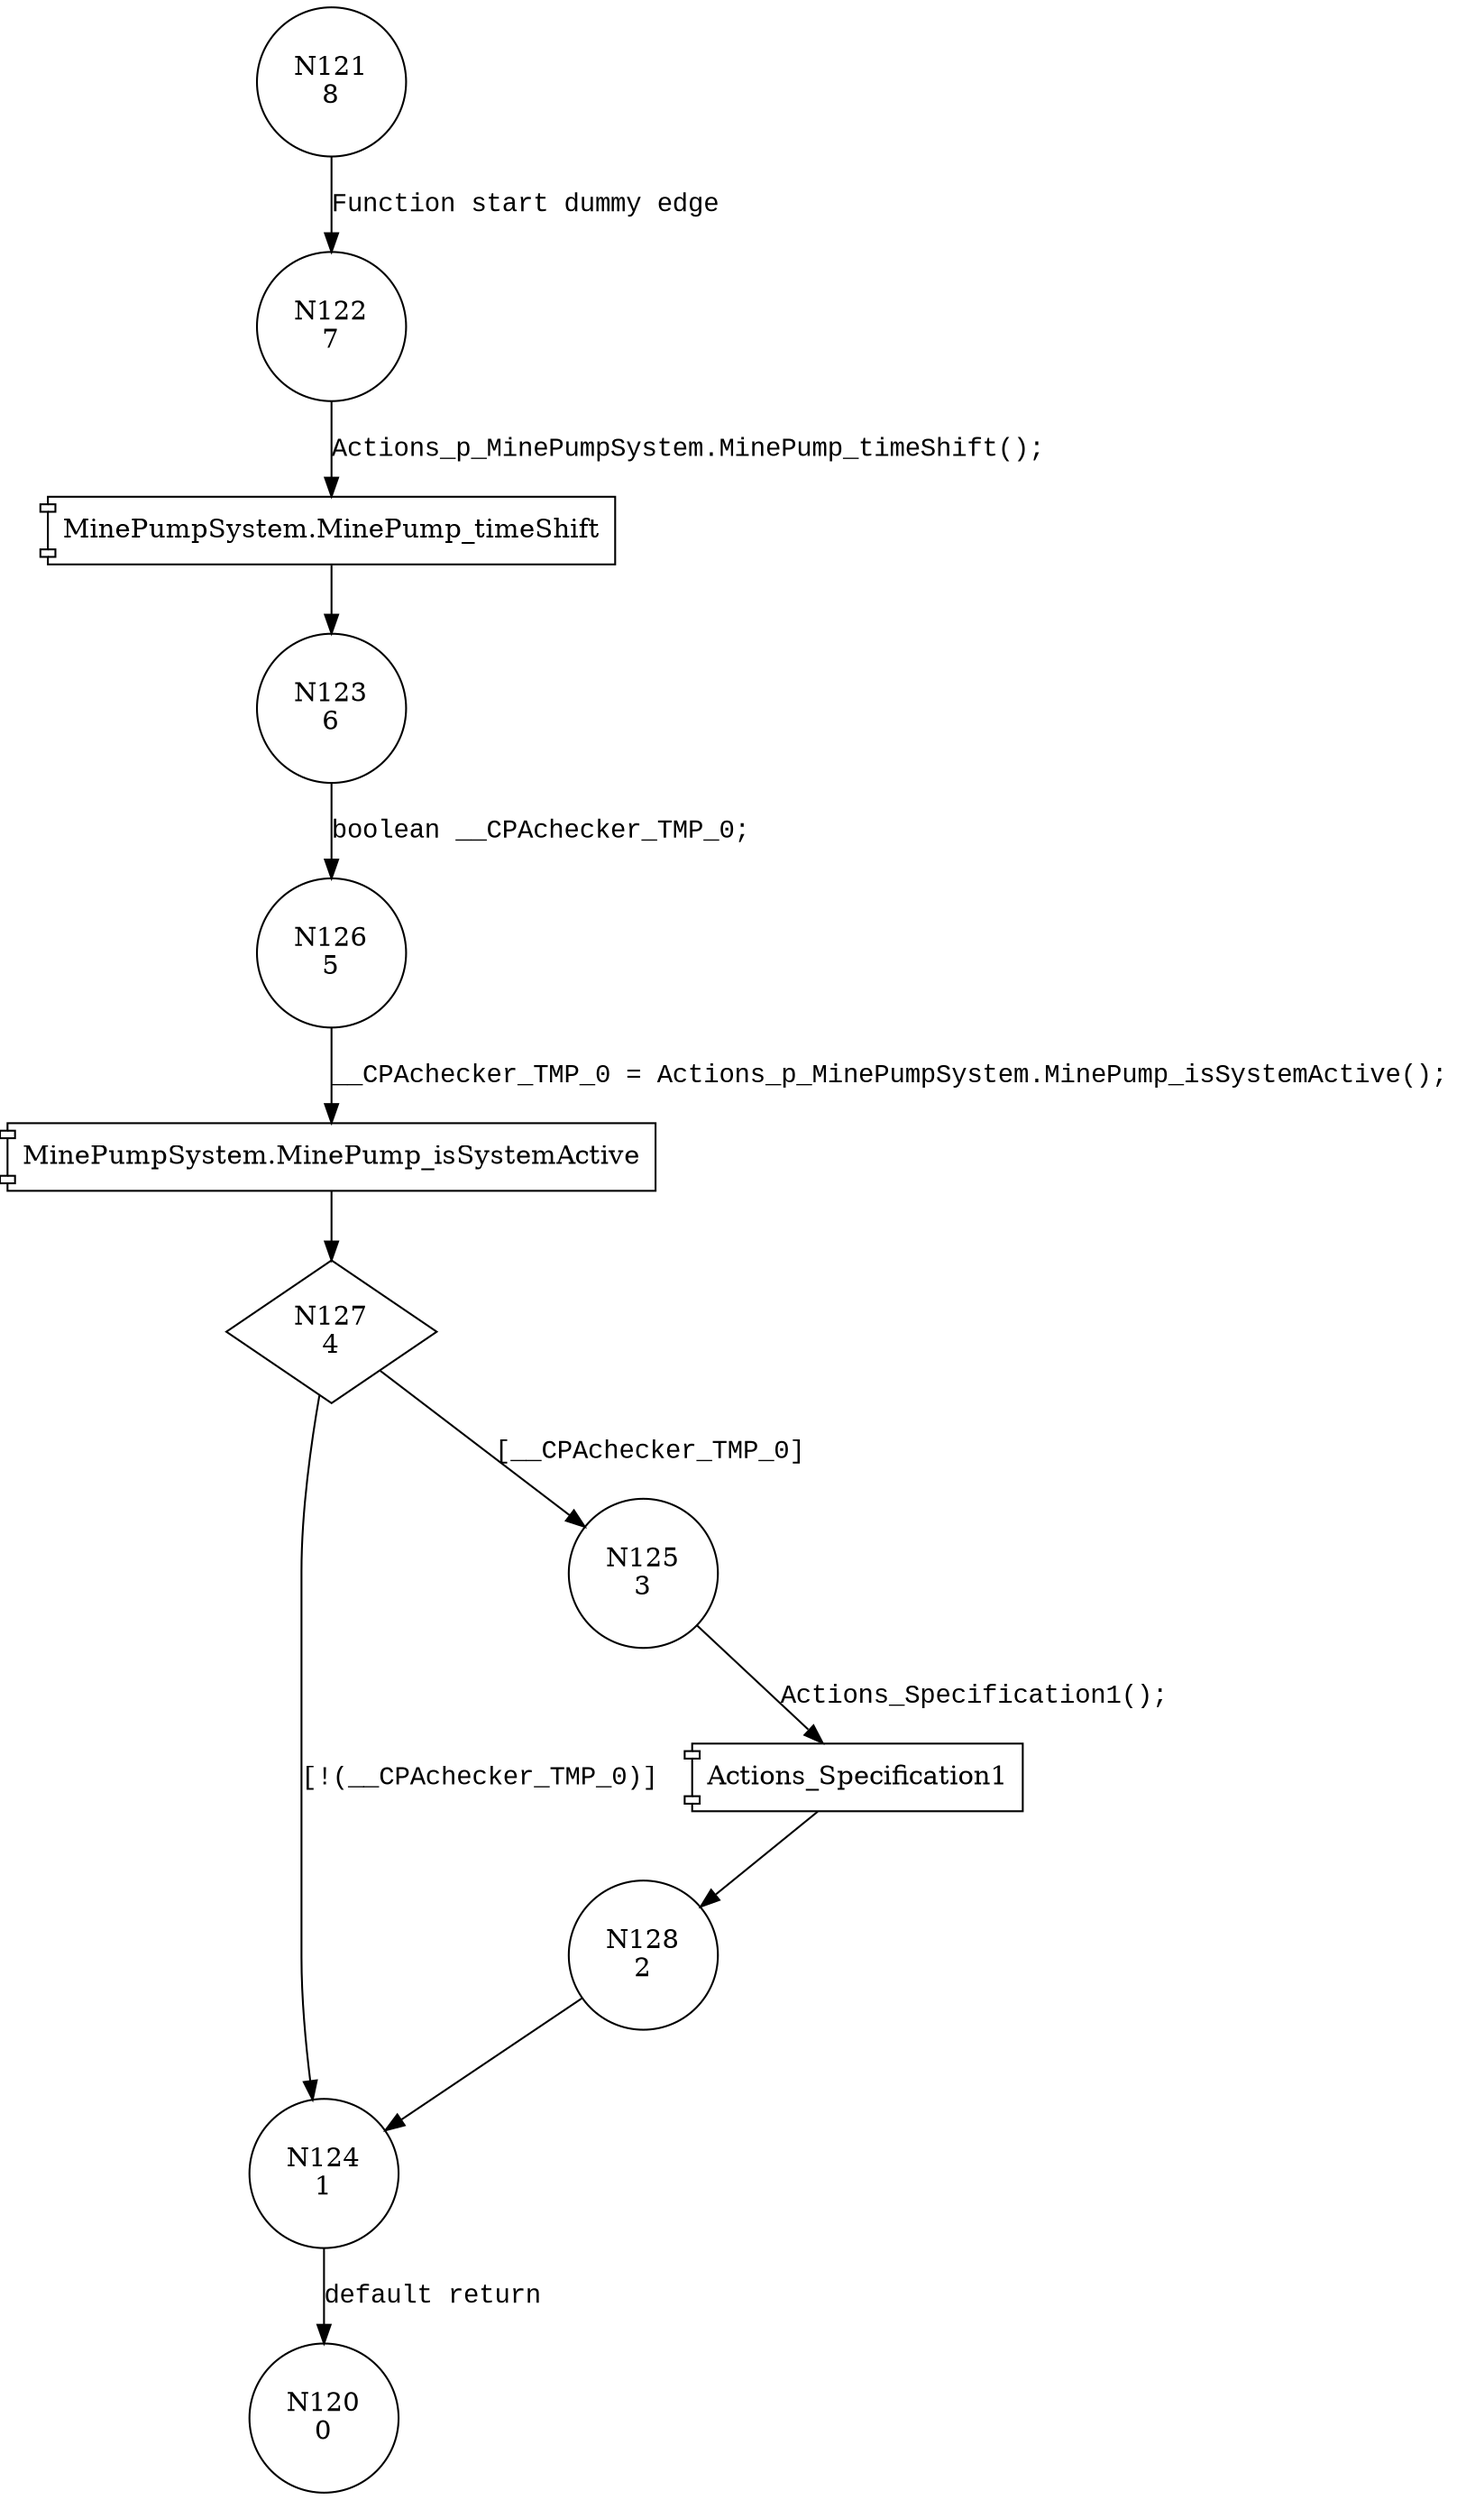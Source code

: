 digraph Actions_timeShift {
121 [shape="circle" label="N121\n8"]
122 [shape="circle" label="N122\n7"]
123 [shape="circle" label="N123\n6"]
126 [shape="circle" label="N126\n5"]
127 [shape="diamond" label="N127\n4"]
124 [shape="circle" label="N124\n1"]
125 [shape="circle" label="N125\n3"]
128 [shape="circle" label="N128\n2"]
120 [shape="circle" label="N120\n0"]
121 -> 122 [label="Function start dummy edge" fontname="Courier New"]
100001 [shape="component" label="MinePumpSystem.MinePump_timeShift"]
122 -> 100001 [label="Actions_p_MinePumpSystem.MinePump_timeShift();" fontname="Courier New"]
100001 -> 123 [label="" fontname="Courier New"]
100002 [shape="component" label="MinePumpSystem.MinePump_isSystemActive"]
126 -> 100002 [label="__CPAchecker_TMP_0 = Actions_p_MinePumpSystem.MinePump_isSystemActive();" fontname="Courier New"]
100002 -> 127 [label="" fontname="Courier New"]
127 -> 124 [label="[!(__CPAchecker_TMP_0)]" fontname="Courier New"]
127 -> 125 [label="[__CPAchecker_TMP_0]" fontname="Courier New"]
100003 [shape="component" label="Actions_Specification1"]
125 -> 100003 [label="Actions_Specification1();" fontname="Courier New"]
100003 -> 128 [label="" fontname="Courier New"]
124 -> 120 [label="default return" fontname="Courier New"]
123 -> 126 [label="boolean __CPAchecker_TMP_0;" fontname="Courier New"]
128 -> 124 [label="" fontname="Courier New"]
}